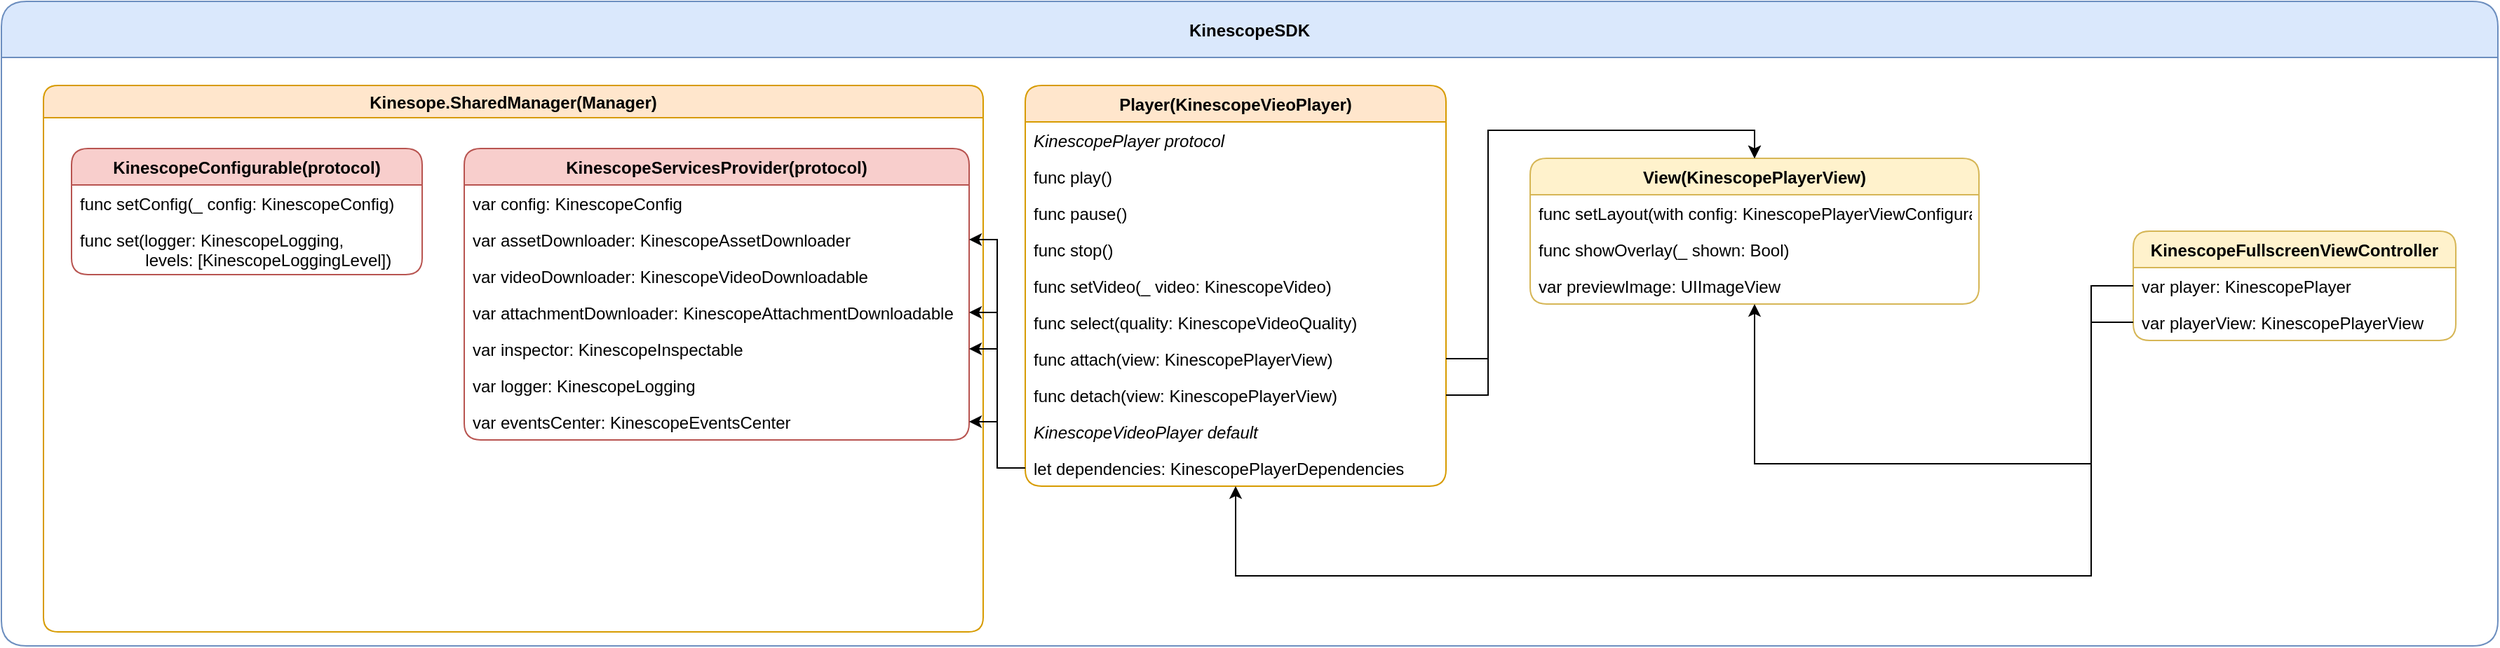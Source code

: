 <mxfile version="14.7.0" type="device"><diagram id="yIzQQnZFulMfXBtuDQ8o" name="Page-1"><mxGraphModel dx="2037" dy="2348" grid="1" gridSize="10" guides="1" tooltips="1" connect="1" arrows="1" fold="1" page="1" pageScale="1" pageWidth="827" pageHeight="1169" math="0" shadow="0"><root><mxCell id="0"/><mxCell id="1" parent="0"/><mxCell id="NyojaaSSrUI1HYtboprI-3" value="KinescopeSDK" style="swimlane;rounded=1;swimlaneLine=1;startSize=40;fillColor=#dae8fc;strokeColor=#6c8ebf;" vertex="1" parent="1"><mxGeometry x="500" y="-10" width="1780" height="460" as="geometry"/></mxCell><mxCell id="NyojaaSSrUI1HYtboprI-4" value="Kinesope.SharedManager(Manager)" style="swimlane;rounded=1;fillColor=#ffe6cc;strokeColor=#d79b00;" vertex="1" parent="NyojaaSSrUI1HYtboprI-3"><mxGeometry x="30" y="60" width="670" height="390" as="geometry"/></mxCell><mxCell id="NyojaaSSrUI1HYtboprI-18" value="KinescopeConfigurable(protocol)" style="swimlane;fontStyle=1;childLayout=stackLayout;horizontal=1;startSize=26;fillColor=#f8cecc;horizontalStack=0;resizeParent=1;resizeParentMax=0;resizeLast=0;collapsible=1;marginBottom=0;rounded=1;strokeColor=#b85450;" vertex="1" parent="NyojaaSSrUI1HYtboprI-4"><mxGeometry x="20" y="45" width="250" height="90" as="geometry"/></mxCell><mxCell id="NyojaaSSrUI1HYtboprI-19" value="func setConfig(_ config: KinescopeConfig)" style="text;strokeColor=none;fillColor=none;align=left;verticalAlign=top;spacingLeft=4;spacingRight=4;overflow=hidden;rotatable=0;points=[[0,0.5],[1,0.5]];portConstraint=eastwest;" vertex="1" parent="NyojaaSSrUI1HYtboprI-18"><mxGeometry y="26" width="250" height="26" as="geometry"/></mxCell><mxCell id="NyojaaSSrUI1HYtboprI-20" value="func set(logger: KinescopeLogging,&#xa;              levels: [KinescopeLoggingLevel])" style="text;strokeColor=none;fillColor=none;align=left;verticalAlign=top;spacingLeft=4;spacingRight=4;overflow=hidden;rotatable=0;points=[[0,0.5],[1,0.5]];portConstraint=eastwest;" vertex="1" parent="NyojaaSSrUI1HYtboprI-18"><mxGeometry y="52" width="250" height="38" as="geometry"/></mxCell><mxCell id="NyojaaSSrUI1HYtboprI-22" value="KinescopeServicesProvider(protocol)" style="swimlane;fontStyle=1;childLayout=stackLayout;horizontal=1;startSize=26;fillColor=#f8cecc;horizontalStack=0;resizeParent=1;resizeParentMax=0;resizeLast=0;collapsible=1;marginBottom=0;rounded=1;labelBackgroundColor=none;strokeColor=#b85450;" vertex="1" parent="NyojaaSSrUI1HYtboprI-4"><mxGeometry x="300" y="45" width="360" height="208" as="geometry"/></mxCell><mxCell id="NyojaaSSrUI1HYtboprI-23" value="var config: KinescopeConfig" style="text;strokeColor=none;fillColor=none;align=left;verticalAlign=top;spacingLeft=4;spacingRight=4;overflow=hidden;rotatable=0;points=[[0,0.5],[1,0.5]];portConstraint=eastwest;" vertex="1" parent="NyojaaSSrUI1HYtboprI-22"><mxGeometry y="26" width="360" height="26" as="geometry"/></mxCell><mxCell id="NyojaaSSrUI1HYtboprI-24" value="var assetDownloader: KinescopeAssetDownloader" style="text;strokeColor=none;fillColor=none;align=left;verticalAlign=top;spacingLeft=4;spacingRight=4;overflow=hidden;rotatable=0;points=[[0,0.5],[1,0.5]];portConstraint=eastwest;" vertex="1" parent="NyojaaSSrUI1HYtboprI-22"><mxGeometry y="52" width="360" height="26" as="geometry"/></mxCell><mxCell id="NyojaaSSrUI1HYtboprI-25" value="var videoDownloader: KinescopeVideoDownloadable" style="text;strokeColor=none;fillColor=none;align=left;verticalAlign=top;spacingLeft=4;spacingRight=4;overflow=hidden;rotatable=0;points=[[0,0.5],[1,0.5]];portConstraint=eastwest;" vertex="1" parent="NyojaaSSrUI1HYtboprI-22"><mxGeometry y="78" width="360" height="26" as="geometry"/></mxCell><mxCell id="NyojaaSSrUI1HYtboprI-26" value="var attachmentDownloader: KinescopeAttachmentDownloadable" style="text;strokeColor=none;fillColor=none;align=left;verticalAlign=top;spacingLeft=4;spacingRight=4;overflow=hidden;rotatable=0;points=[[0,0.5],[1,0.5]];portConstraint=eastwest;rounded=1;labelBackgroundColor=#FFFFFF;fontColor=#000000;" vertex="1" parent="NyojaaSSrUI1HYtboprI-22"><mxGeometry y="104" width="360" height="26" as="geometry"/></mxCell><mxCell id="NyojaaSSrUI1HYtboprI-28" value="var inspector: KinescopeInspectable" style="text;strokeColor=none;fillColor=none;align=left;verticalAlign=top;spacingLeft=4;spacingRight=4;overflow=hidden;rotatable=0;points=[[0,0.5],[1,0.5]];portConstraint=eastwest;rounded=1;labelBackgroundColor=#FFFFFF;fontColor=#000000;" vertex="1" parent="NyojaaSSrUI1HYtboprI-22"><mxGeometry y="130" width="360" height="26" as="geometry"/></mxCell><mxCell id="NyojaaSSrUI1HYtboprI-27" value="var logger: KinescopeLogging" style="text;strokeColor=none;fillColor=none;align=left;verticalAlign=top;spacingLeft=4;spacingRight=4;overflow=hidden;rotatable=0;points=[[0,0.5],[1,0.5]];portConstraint=eastwest;rounded=1;labelBackgroundColor=#FFFFFF;fontColor=#000000;" vertex="1" parent="NyojaaSSrUI1HYtboprI-22"><mxGeometry y="156" width="360" height="26" as="geometry"/></mxCell><mxCell id="NyojaaSSrUI1HYtboprI-29" value="var eventsCenter: KinescopeEventsCenter" style="text;strokeColor=none;fillColor=none;align=left;verticalAlign=top;spacingLeft=4;spacingRight=4;overflow=hidden;rotatable=0;points=[[0,0.5],[1,0.5]];portConstraint=eastwest;rounded=1;labelBackgroundColor=#FFFFFF;fontColor=#000000;" vertex="1" parent="NyojaaSSrUI1HYtboprI-22"><mxGeometry y="182" width="360" height="26" as="geometry"/></mxCell><mxCell id="NyojaaSSrUI1HYtboprI-30" value="Player(KinescopeVieoPlayer)" style="swimlane;fontStyle=1;childLayout=stackLayout;horizontal=1;startSize=26;fillColor=#ffe6cc;horizontalStack=0;resizeParent=1;resizeParentMax=0;resizeLast=0;collapsible=1;marginBottom=0;rounded=1;labelBackgroundColor=none;strokeColor=#d79b00;" vertex="1" parent="NyojaaSSrUI1HYtboprI-3"><mxGeometry x="730" y="60" width="300" height="286" as="geometry"/></mxCell><mxCell id="NyojaaSSrUI1HYtboprI-40" value="KinescopePlayer protocol" style="text;strokeColor=none;fillColor=none;align=left;verticalAlign=top;spacingLeft=4;spacingRight=4;overflow=hidden;rotatable=0;points=[[0,0.5],[1,0.5]];portConstraint=eastwest;rounded=1;labelBackgroundColor=#FFFFFF;fontColor=#000000;fontStyle=2" vertex="1" parent="NyojaaSSrUI1HYtboprI-30"><mxGeometry y="26" width="300" height="26" as="geometry"/></mxCell><mxCell id="NyojaaSSrUI1HYtboprI-31" value="func play()" style="text;strokeColor=none;fillColor=none;align=left;verticalAlign=top;spacingLeft=4;spacingRight=4;overflow=hidden;rotatable=0;points=[[0,0.5],[1,0.5]];portConstraint=eastwest;" vertex="1" parent="NyojaaSSrUI1HYtboprI-30"><mxGeometry y="52" width="300" height="26" as="geometry"/></mxCell><mxCell id="NyojaaSSrUI1HYtboprI-32" value="func pause()" style="text;strokeColor=none;fillColor=none;align=left;verticalAlign=top;spacingLeft=4;spacingRight=4;overflow=hidden;rotatable=0;points=[[0,0.5],[1,0.5]];portConstraint=eastwest;" vertex="1" parent="NyojaaSSrUI1HYtboprI-30"><mxGeometry y="78" width="300" height="26" as="geometry"/></mxCell><mxCell id="NyojaaSSrUI1HYtboprI-33" value="func stop()" style="text;strokeColor=none;fillColor=none;align=left;verticalAlign=top;spacingLeft=4;spacingRight=4;overflow=hidden;rotatable=0;points=[[0,0.5],[1,0.5]];portConstraint=eastwest;" vertex="1" parent="NyojaaSSrUI1HYtboprI-30"><mxGeometry y="104" width="300" height="26" as="geometry"/></mxCell><mxCell id="NyojaaSSrUI1HYtboprI-35" value="func setVideo(_ video: KinescopeVideo)" style="text;strokeColor=none;fillColor=none;align=left;verticalAlign=top;spacingLeft=4;spacingRight=4;overflow=hidden;rotatable=0;points=[[0,0.5],[1,0.5]];portConstraint=eastwest;rounded=1;labelBackgroundColor=#FFFFFF;fontColor=#000000;" vertex="1" parent="NyojaaSSrUI1HYtboprI-30"><mxGeometry y="130" width="300" height="26" as="geometry"/></mxCell><mxCell id="NyojaaSSrUI1HYtboprI-36" value="func select(quality: KinescopeVideoQuality)" style="text;strokeColor=none;fillColor=none;align=left;verticalAlign=top;spacingLeft=4;spacingRight=4;overflow=hidden;rotatable=0;points=[[0,0.5],[1,0.5]];portConstraint=eastwest;rounded=1;labelBackgroundColor=#FFFFFF;fontColor=#000000;" vertex="1" parent="NyojaaSSrUI1HYtboprI-30"><mxGeometry y="156" width="300" height="26" as="geometry"/></mxCell><mxCell id="NyojaaSSrUI1HYtboprI-34" value="func attach(view: KinescopePlayerView)" style="text;strokeColor=none;fillColor=none;align=left;verticalAlign=top;spacingLeft=4;spacingRight=4;overflow=hidden;rotatable=0;points=[[0,0.5],[1,0.5]];portConstraint=eastwest;rounded=1;labelBackgroundColor=#FFFFFF;fontColor=#000000;" vertex="1" parent="NyojaaSSrUI1HYtboprI-30"><mxGeometry y="182" width="300" height="26" as="geometry"/></mxCell><mxCell id="NyojaaSSrUI1HYtboprI-37" value="func detach(view: KinescopePlayerView)" style="text;strokeColor=none;fillColor=none;align=left;verticalAlign=top;spacingLeft=4;spacingRight=4;overflow=hidden;rotatable=0;points=[[0,0.5],[1,0.5]];portConstraint=eastwest;rounded=1;labelBackgroundColor=#FFFFFF;fontColor=#000000;" vertex="1" parent="NyojaaSSrUI1HYtboprI-30"><mxGeometry y="208" width="300" height="26" as="geometry"/></mxCell><mxCell id="NyojaaSSrUI1HYtboprI-39" value="KinescopeVideoPlayer default" style="text;strokeColor=none;fillColor=none;align=left;verticalAlign=top;spacingLeft=4;spacingRight=4;overflow=hidden;rotatable=0;points=[[0,0.5],[1,0.5]];portConstraint=eastwest;rounded=1;labelBackgroundColor=#FFFFFF;fontColor=#000000;fontStyle=2" vertex="1" parent="NyojaaSSrUI1HYtboprI-30"><mxGeometry y="234" width="300" height="26" as="geometry"/></mxCell><mxCell id="NyojaaSSrUI1HYtboprI-38" value="let dependencies: KinescopePlayerDependencies" style="text;strokeColor=none;fillColor=none;align=left;verticalAlign=top;spacingLeft=4;spacingRight=4;overflow=hidden;rotatable=0;points=[[0,0.5],[1,0.5]];portConstraint=eastwest;rounded=1;labelBackgroundColor=#FFFFFF;fontColor=#000000;" vertex="1" parent="NyojaaSSrUI1HYtboprI-30"><mxGeometry y="260" width="300" height="26" as="geometry"/></mxCell><mxCell id="NyojaaSSrUI1HYtboprI-41" style="edgeStyle=orthogonalEdgeStyle;rounded=0;orthogonalLoop=1;jettySize=auto;html=1;fontColor=#000000;" edge="1" parent="NyojaaSSrUI1HYtboprI-3" source="NyojaaSSrUI1HYtboprI-38" target="NyojaaSSrUI1HYtboprI-24"><mxGeometry relative="1" as="geometry"/></mxCell><mxCell id="NyojaaSSrUI1HYtboprI-42" style="edgeStyle=orthogonalEdgeStyle;rounded=0;orthogonalLoop=1;jettySize=auto;html=1;fontColor=#000000;" edge="1" parent="NyojaaSSrUI1HYtboprI-3" source="NyojaaSSrUI1HYtboprI-38" target="NyojaaSSrUI1HYtboprI-28"><mxGeometry relative="1" as="geometry"/></mxCell><mxCell id="NyojaaSSrUI1HYtboprI-43" style="edgeStyle=orthogonalEdgeStyle;rounded=0;orthogonalLoop=1;jettySize=auto;html=1;fontColor=#000000;" edge="1" parent="NyojaaSSrUI1HYtboprI-3" source="NyojaaSSrUI1HYtboprI-38" target="NyojaaSSrUI1HYtboprI-26"><mxGeometry relative="1" as="geometry"/></mxCell><mxCell id="NyojaaSSrUI1HYtboprI-44" style="edgeStyle=orthogonalEdgeStyle;rounded=0;orthogonalLoop=1;jettySize=auto;html=1;fontColor=#000000;" edge="1" parent="NyojaaSSrUI1HYtboprI-3" source="NyojaaSSrUI1HYtboprI-38" target="NyojaaSSrUI1HYtboprI-29"><mxGeometry relative="1" as="geometry"/></mxCell><mxCell id="NyojaaSSrUI1HYtboprI-47" value="View(KinescopePlayerView)" style="swimlane;fontStyle=1;childLayout=stackLayout;horizontal=1;startSize=26;fillColor=#fff2cc;horizontalStack=0;resizeParent=1;resizeParentMax=0;resizeLast=0;collapsible=1;marginBottom=0;rounded=1;labelBackgroundColor=none;strokeColor=#d6b656;" vertex="1" parent="NyojaaSSrUI1HYtboprI-3"><mxGeometry x="1090" y="112" width="320" height="104" as="geometry"/></mxCell><mxCell id="NyojaaSSrUI1HYtboprI-48" value="func setLayout(with config: KinescopePlayerViewConfiguration)" style="text;strokeColor=none;fillColor=none;align=left;verticalAlign=top;spacingLeft=4;spacingRight=4;overflow=hidden;rotatable=0;points=[[0,0.5],[1,0.5]];portConstraint=eastwest;" vertex="1" parent="NyojaaSSrUI1HYtboprI-47"><mxGeometry y="26" width="320" height="26" as="geometry"/></mxCell><mxCell id="NyojaaSSrUI1HYtboprI-49" value="func showOverlay(_ shown: Bool)" style="text;strokeColor=none;fillColor=none;align=left;verticalAlign=top;spacingLeft=4;spacingRight=4;overflow=hidden;rotatable=0;points=[[0,0.5],[1,0.5]];portConstraint=eastwest;" vertex="1" parent="NyojaaSSrUI1HYtboprI-47"><mxGeometry y="52" width="320" height="26" as="geometry"/></mxCell><mxCell id="NyojaaSSrUI1HYtboprI-50" value="var previewImage: UIImageView" style="text;strokeColor=none;fillColor=none;align=left;verticalAlign=top;spacingLeft=4;spacingRight=4;overflow=hidden;rotatable=0;points=[[0,0.5],[1,0.5]];portConstraint=eastwest;" vertex="1" parent="NyojaaSSrUI1HYtboprI-47"><mxGeometry y="78" width="320" height="26" as="geometry"/></mxCell><mxCell id="NyojaaSSrUI1HYtboprI-51" value="KinescopeFullscreenViewController" style="swimlane;fontStyle=1;childLayout=stackLayout;horizontal=1;startSize=26;fillColor=#fff2cc;horizontalStack=0;resizeParent=1;resizeParentMax=0;resizeLast=0;collapsible=1;marginBottom=0;rounded=1;labelBackgroundColor=none;strokeColor=#d6b656;" vertex="1" parent="NyojaaSSrUI1HYtboprI-3"><mxGeometry x="1520" y="164" width="230" height="78" as="geometry"/></mxCell><mxCell id="NyojaaSSrUI1HYtboprI-52" value="var player: KinescopePlayer" style="text;strokeColor=none;fillColor=none;align=left;verticalAlign=top;spacingLeft=4;spacingRight=4;overflow=hidden;rotatable=0;points=[[0,0.5],[1,0.5]];portConstraint=eastwest;" vertex="1" parent="NyojaaSSrUI1HYtboprI-51"><mxGeometry y="26" width="230" height="26" as="geometry"/></mxCell><mxCell id="NyojaaSSrUI1HYtboprI-54" value="var playerView: KinescopePlayerView" style="text;strokeColor=none;fillColor=none;align=left;verticalAlign=top;spacingLeft=4;spacingRight=4;overflow=hidden;rotatable=0;points=[[0,0.5],[1,0.5]];portConstraint=eastwest;" vertex="1" parent="NyojaaSSrUI1HYtboprI-51"><mxGeometry y="52" width="230" height="26" as="geometry"/></mxCell><mxCell id="NyojaaSSrUI1HYtboprI-56" style="edgeStyle=orthogonalEdgeStyle;rounded=0;orthogonalLoop=1;jettySize=auto;html=1;fontColor=#000000;" edge="1" parent="NyojaaSSrUI1HYtboprI-3" source="NyojaaSSrUI1HYtboprI-52" target="NyojaaSSrUI1HYtboprI-30"><mxGeometry relative="1" as="geometry"><mxPoint x="840" y="370" as="targetPoint"/><Array as="points"><mxPoint x="1490" y="203"/><mxPoint x="1490" y="410"/><mxPoint x="880" y="410"/></Array></mxGeometry></mxCell><mxCell id="NyojaaSSrUI1HYtboprI-57" style="edgeStyle=orthogonalEdgeStyle;rounded=0;orthogonalLoop=1;jettySize=auto;html=1;fontColor=#000000;" edge="1" parent="NyojaaSSrUI1HYtboprI-3" source="NyojaaSSrUI1HYtboprI-54" target="NyojaaSSrUI1HYtboprI-47"><mxGeometry relative="1" as="geometry"><Array as="points"><mxPoint x="1490" y="229"/><mxPoint x="1490" y="330"/><mxPoint x="1250" y="330"/></Array></mxGeometry></mxCell><mxCell id="NyojaaSSrUI1HYtboprI-58" style="edgeStyle=orthogonalEdgeStyle;rounded=0;orthogonalLoop=1;jettySize=auto;html=1;entryX=0.5;entryY=0;entryDx=0;entryDy=0;fontColor=#000000;" edge="1" parent="NyojaaSSrUI1HYtboprI-3" source="NyojaaSSrUI1HYtboprI-34" target="NyojaaSSrUI1HYtboprI-47"><mxGeometry relative="1" as="geometry"/></mxCell><mxCell id="NyojaaSSrUI1HYtboprI-59" style="edgeStyle=orthogonalEdgeStyle;rounded=0;orthogonalLoop=1;jettySize=auto;html=1;entryX=0.5;entryY=0;entryDx=0;entryDy=0;fontColor=#000000;" edge="1" parent="NyojaaSSrUI1HYtboprI-3" source="NyojaaSSrUI1HYtboprI-37" target="NyojaaSSrUI1HYtboprI-47"><mxGeometry relative="1" as="geometry"/></mxCell></root></mxGraphModel></diagram></mxfile>
